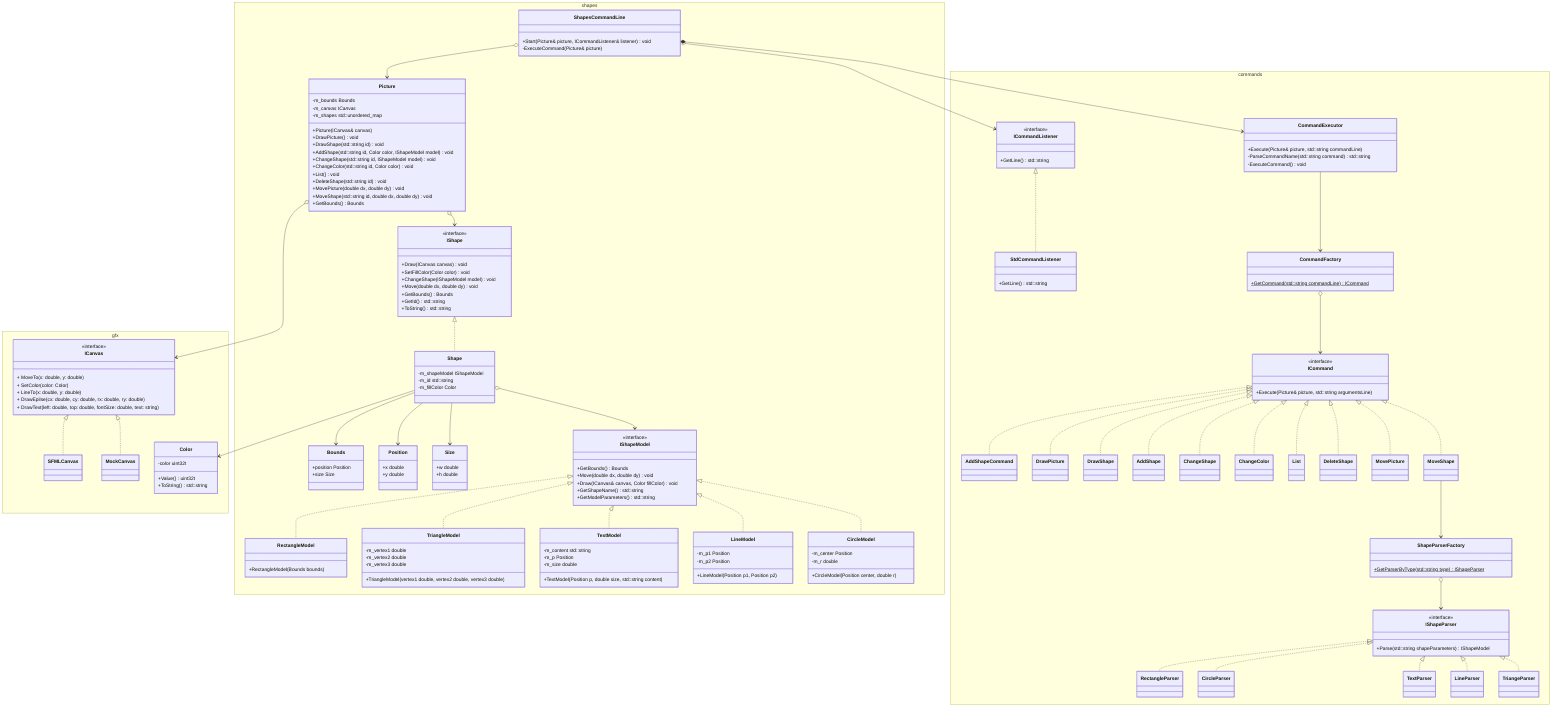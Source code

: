classDiagram
    direction TB

    namespace gfx {
        class ICanvas {
            <<interface>>
            + MoveTo(x: double, y: double)
            + SetColor(color: Color)
            + LineTo(x: double, y: double)
            + DrawEpilse(cx: double, cy: double, rx: double, ry: double)
            + DrawText(left: double, top: double, fontSize: double, text: string)
        }

        class SFMLCanvas
        class MockCanvas

        class Color {
            +Value() uint32t
            +ToString() std::string

            -color uint32t
        }
    }

    namespace shapes {
        class Bounds {
            +position Position
            +size Size
        }

        class Position {
            +x double
            +y double
        }

        class Size {
            +w double
            +h double
        }

        class IShapeModel {
            <<interface>>
            +GetBounds() Bounds
            +Move(double dx, double dy) void
            +Draw(ICanvas& canvas, Color fillColor) void
            +GetShapeName() std::string
            +GetModelParameters() std::string
        }

        class RectangleModel {
            +RectangleModel(Bounds bounds)
        }

        class TriangleModel {
            +TriangleModel(vertex1 double, vertex2 double, vertex3 double)

            -m_vertex1 double
            -m_vertex2 double
            -m_vertex3 double
        }

        class TextModel {
            +TextModel(Position p, double size, std::string content)

            -m_content std::string
            -m_p Position
            -m_size double
        }

        class LineModel {
            +LineModel(Position p1, Position p2)

            -m_p1 Position
            -m_p2 Position
        }

        class CircleModel {
            +CircleModel(Position center, double r)

            -m_center Position
            -m_r double
        }


        class Picture {
            +Picture(ICanvas& canvas)
            +DrawPicture() void
            +DrawShape(std::string id) void
            +AddShape(std::string id, Color color, IShapeModel model) void
            +ChangeShape(std::string id, IShapeModel model) void
            +ChangeColor(std::string id, Color color) void
            +List() void 
            +DeleteShape(std::string id) void
            +MovePicture(double dx, double dy) void
            +MoveShape(std::string id, double dx, double dy) void
            +GetBounds() Bounds

            -m_bounds Bounds

            -m_canvas ICanvas*
            -m_shapes std::unordered_map<std::string, IShape>
        }

        class IShape {
            <<interface>>
            +Draw(ICanvas canvas) void
            +SetFillColor(Color color) void
            +ChangeShape(IShapeModel model) void
            +Move(double dx, double dy) void
            +GetBounds() Bounds
            +GetId() std::string

            +ToString() std::string
        }

        class Shape {
            -m_shapeModel IShapeModel
            -m_id std::string
            -m_fillColor Color
        }


        class ShapesCommandLine {
            +Start(Picture& picture, ICommandListener& listener) void

            -ExecuteCommand(Picture& picture)
        }
    }

    namespace commands {

        class ICommandListener {
            <<interface>>
            +GetLine() std::string
        }

        class StdCommandListener {
            +GetLine() std::string
        }

        class CommandExecutor {
            +Execute(Picture& picture, std::string commandLine)

            -ParseCommandName(std::string command) std::string
            -ExecuteCommand() void
        }

        class ICommand {
            <<interface>>
            +Execute(Picture& picture, std::string argumentsLine)
        }

        class AddShapeCommand

        class DrawPicture

        class DrawShape

        class AddShape

        class ChangeShape

        class ChangeColor

        class List

        class DeleteShape

        class MovePicture

        class MoveShape

        class IShapeParser {
            <<interface>>
            +Parse(std::string shapeParameters) IShapeModel
        }

        class RectangleParser 

        class CircleParser 

        class TextParser 

        class LineParser 

        class TriangeParser 

        class ShapeParserFactory {
            +GetParserByType(std::string type)$ IShapeParser
        }

        class CommandFactory {
            +GetCommand(std::string commandLine)$ ICommand
        }

    }

    %% Commands


    ShapesCommandLine o--> ICommandListener
    ShapesCommandLine o--> Picture
    ShapesCommandLine *--> CommandExecutor

    CommandExecutor --> CommandFactory

    ICommandListener <|.. StdCommandListener

    CommandFactory o--> ICommand
    ICommand <|.. AddShapeCommand
    ICommand <|.. DrawPicture
    ICommand <|.. DrawShape
    ICommand <|.. AddShape
    ICommand <|.. ChangeShape
    ICommand <|.. ChangeColor
    ICommand <|.. List
    ICommand <|.. DeleteShape
    ICommand <|.. MovePicture
    ICommand <|.. MoveShape

    IShapeParser <|.. RectangleParser
    IShapeParser <|.. CircleParser
    IShapeParser <|.. TextParser
    IShapeParser <|.. LineParser
    IShapeParser <|.. TriangeParser

    MoveShape --> ShapeParserFactory

    ShapeParserFactory o--> IShapeParser

    %% Shapes

    IShapeModel <|.. RectangleModel
    IShapeModel <|.. TriangleModel
    IShapeModel <|.. CircleModel
    IShapeModel <|.. TextModel
    IShapeModel <|.. LineModel

    IShape <|.. Shape

    Shape --> Bounds
    Shape --> Size
    Shape --> Position
    Shape --> Color

    Shape o--> IShapeModel

    Picture o--> IShape
    Picture o--> ICanvas


    %% GFX

    ICanvas <|.. MockCanvas
    ICanvas <|.. SFMLCanvas